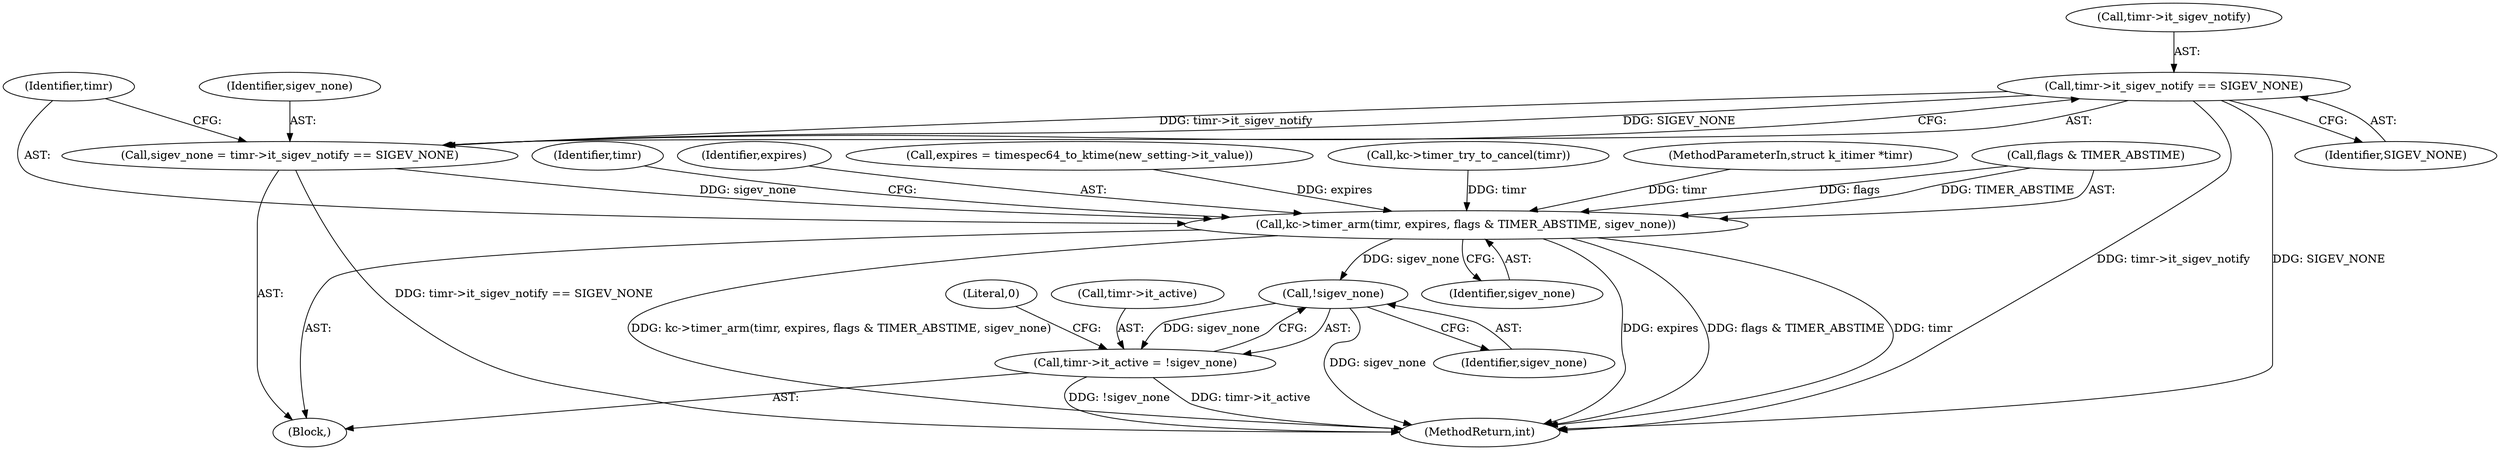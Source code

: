 digraph "0_linux_cef31d9af908243421258f1df35a4a644604efbe_0@pointer" {
"1000187" [label="(Call,timr->it_sigev_notify == SIGEV_NONE)"];
"1000185" [label="(Call,sigev_none = timr->it_sigev_notify == SIGEV_NONE)"];
"1000192" [label="(Call,kc->timer_arm(timr, expires, flags & TIMER_ABSTIME, sigev_none))"];
"1000203" [label="(Call,!sigev_none)"];
"1000199" [label="(Call,timr->it_active = !sigev_none)"];
"1000204" [label="(Identifier,sigev_none)"];
"1000191" [label="(Identifier,SIGEV_NONE)"];
"1000104" [label="(MethodParameterIn,struct k_itimer *timr)"];
"1000203" [label="(Call,!sigev_none)"];
"1000195" [label="(Call,flags & TIMER_ABSTIME)"];
"1000201" [label="(Identifier,timr)"];
"1000193" [label="(Identifier,timr)"];
"1000194" [label="(Identifier,expires)"];
"1000198" [label="(Identifier,sigev_none)"];
"1000179" [label="(Call,expires = timespec64_to_ktime(new_setting->it_value))"];
"1000200" [label="(Call,timr->it_active)"];
"1000207" [label="(MethodReturn,int)"];
"1000129" [label="(Call,kc->timer_try_to_cancel(timr))"];
"1000188" [label="(Call,timr->it_sigev_notify)"];
"1000187" [label="(Call,timr->it_sigev_notify == SIGEV_NONE)"];
"1000199" [label="(Call,timr->it_active = !sigev_none)"];
"1000192" [label="(Call,kc->timer_arm(timr, expires, flags & TIMER_ABSTIME, sigev_none))"];
"1000185" [label="(Call,sigev_none = timr->it_sigev_notify == SIGEV_NONE)"];
"1000108" [label="(Block,)"];
"1000206" [label="(Literal,0)"];
"1000186" [label="(Identifier,sigev_none)"];
"1000187" -> "1000185"  [label="AST: "];
"1000187" -> "1000191"  [label="CFG: "];
"1000188" -> "1000187"  [label="AST: "];
"1000191" -> "1000187"  [label="AST: "];
"1000185" -> "1000187"  [label="CFG: "];
"1000187" -> "1000207"  [label="DDG: timr->it_sigev_notify"];
"1000187" -> "1000207"  [label="DDG: SIGEV_NONE"];
"1000187" -> "1000185"  [label="DDG: timr->it_sigev_notify"];
"1000187" -> "1000185"  [label="DDG: SIGEV_NONE"];
"1000185" -> "1000108"  [label="AST: "];
"1000186" -> "1000185"  [label="AST: "];
"1000193" -> "1000185"  [label="CFG: "];
"1000185" -> "1000207"  [label="DDG: timr->it_sigev_notify == SIGEV_NONE"];
"1000185" -> "1000192"  [label="DDG: sigev_none"];
"1000192" -> "1000108"  [label="AST: "];
"1000192" -> "1000198"  [label="CFG: "];
"1000193" -> "1000192"  [label="AST: "];
"1000194" -> "1000192"  [label="AST: "];
"1000195" -> "1000192"  [label="AST: "];
"1000198" -> "1000192"  [label="AST: "];
"1000201" -> "1000192"  [label="CFG: "];
"1000192" -> "1000207"  [label="DDG: expires"];
"1000192" -> "1000207"  [label="DDG: flags & TIMER_ABSTIME"];
"1000192" -> "1000207"  [label="DDG: timr"];
"1000192" -> "1000207"  [label="DDG: kc->timer_arm(timr, expires, flags & TIMER_ABSTIME, sigev_none)"];
"1000129" -> "1000192"  [label="DDG: timr"];
"1000104" -> "1000192"  [label="DDG: timr"];
"1000179" -> "1000192"  [label="DDG: expires"];
"1000195" -> "1000192"  [label="DDG: flags"];
"1000195" -> "1000192"  [label="DDG: TIMER_ABSTIME"];
"1000192" -> "1000203"  [label="DDG: sigev_none"];
"1000203" -> "1000199"  [label="AST: "];
"1000203" -> "1000204"  [label="CFG: "];
"1000204" -> "1000203"  [label="AST: "];
"1000199" -> "1000203"  [label="CFG: "];
"1000203" -> "1000207"  [label="DDG: sigev_none"];
"1000203" -> "1000199"  [label="DDG: sigev_none"];
"1000199" -> "1000108"  [label="AST: "];
"1000200" -> "1000199"  [label="AST: "];
"1000206" -> "1000199"  [label="CFG: "];
"1000199" -> "1000207"  [label="DDG: timr->it_active"];
"1000199" -> "1000207"  [label="DDG: !sigev_none"];
}
